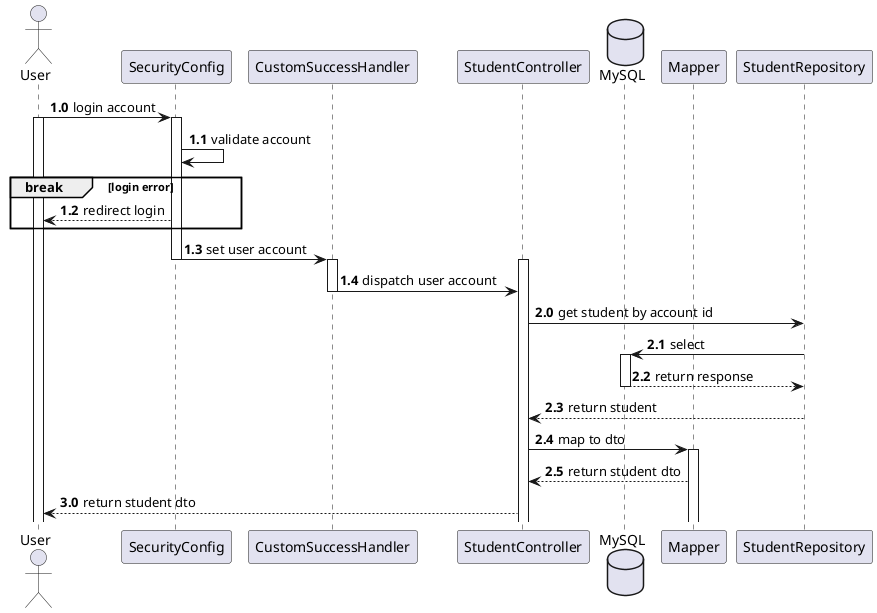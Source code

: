 @startuml
' List all participant to guarantee the order
Actor User
participant SecurityConfig
participant CustomSuccessHandler
participant StudentController
database MySQL
participant Mapper
participant StudentRepository
autonumber 1.0
User -> SecurityConfig: login account

activate User
activate SecurityConfig
autonumber 1.1
SecurityConfig -> SecurityConfig: validate account
break login error
SecurityConfig --> User: redirect login
end

SecurityConfig -> CustomSuccessHandler: set user account
deactivate SecurityConfig

activate StudentController
activate CustomSuccessHandler

CustomSuccessHandler -> StudentController: dispatch user account
deactivate CustomSuccessHandler

autonumber 2.0
StudentController -> StudentRepository: get student by account id
StudentRepository -> MySQL: select
activate MySQL

MySQL --> StudentRepository: return response
deactivate MySQL
StudentRepository --> StudentController: return student
StudentController -> Mapper: map to dto
activate Mapper

Mapper --> StudentController: return student dto

autonumber 3.0
StudentController --> User: return student dto

@enduml